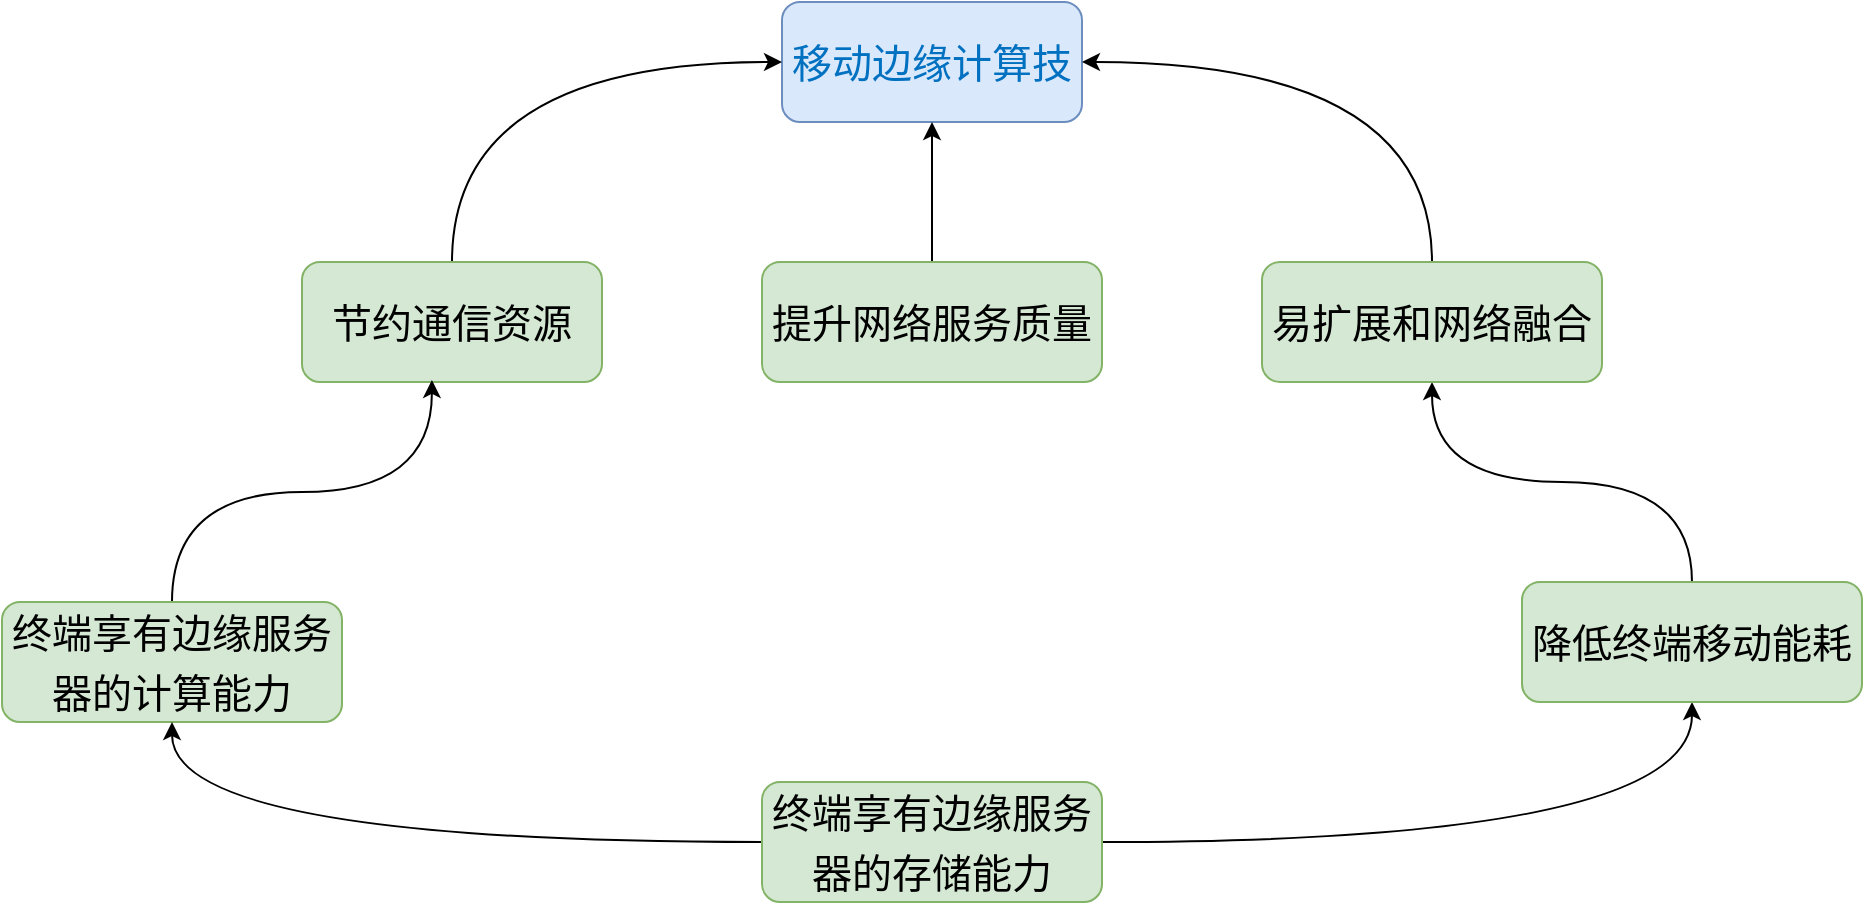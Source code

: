 <mxfile version="16.0.0" type="github">
  <diagram id="Xbrr13ljzXp9TSlu8mGl" name="第 1 页">
    <mxGraphModel dx="2070" dy="769" grid="1" gridSize="10" guides="1" tooltips="1" connect="1" arrows="1" fold="1" page="1" pageScale="1" pageWidth="827" pageHeight="1169" math="0" shadow="0">
      <root>
        <mxCell id="0" />
        <mxCell id="1" parent="0" />
        <mxCell id="5UCY4ZkF8fbwvM2Sklce-1" value="&lt;span style=&quot;font-size: 20px ; color: rgb(0 , 112 , 192)&quot;&gt;移动边缘计算技&lt;/span&gt;" style="rounded=1;whiteSpace=wrap;html=1;fontSize=20;fillColor=#dae8fc;strokeColor=#6c8ebf;" vertex="1" parent="1">
          <mxGeometry x="300" y="20" width="150" height="60" as="geometry" />
        </mxCell>
        <mxCell id="5UCY4ZkF8fbwvM2Sklce-8" style="edgeStyle=orthogonalEdgeStyle;rounded=0;orthogonalLoop=1;jettySize=auto;html=1;exitX=0.5;exitY=0;exitDx=0;exitDy=0;entryX=0;entryY=0.5;entryDx=0;entryDy=0;fontSize=20;curved=1;" edge="1" parent="1" source="5UCY4ZkF8fbwvM2Sklce-2" target="5UCY4ZkF8fbwvM2Sklce-1">
          <mxGeometry relative="1" as="geometry" />
        </mxCell>
        <mxCell id="5UCY4ZkF8fbwvM2Sklce-2" value="节约通信资源" style="rounded=1;whiteSpace=wrap;html=1;fontSize=20;fillColor=#d5e8d4;strokeColor=#82b366;" vertex="1" parent="1">
          <mxGeometry x="60" y="150" width="150" height="60" as="geometry" />
        </mxCell>
        <mxCell id="5UCY4ZkF8fbwvM2Sklce-9" style="edgeStyle=orthogonalEdgeStyle;curved=1;rounded=0;orthogonalLoop=1;jettySize=auto;html=1;exitX=0.5;exitY=0;exitDx=0;exitDy=0;fontSize=20;" edge="1" parent="1" source="5UCY4ZkF8fbwvM2Sklce-3" target="5UCY4ZkF8fbwvM2Sklce-1">
          <mxGeometry relative="1" as="geometry" />
        </mxCell>
        <mxCell id="5UCY4ZkF8fbwvM2Sklce-3" value="&lt;font style=&quot;font-size: 20px&quot;&gt;提升网络服务质量&lt;/font&gt;" style="rounded=1;whiteSpace=wrap;html=1;fontSize=20;fillColor=#d5e8d4;strokeColor=#82b366;" vertex="1" parent="1">
          <mxGeometry x="290" y="150" width="170" height="60" as="geometry" />
        </mxCell>
        <mxCell id="5UCY4ZkF8fbwvM2Sklce-11" style="edgeStyle=orthogonalEdgeStyle;curved=1;rounded=0;orthogonalLoop=1;jettySize=auto;html=1;exitX=0.5;exitY=0;exitDx=0;exitDy=0;entryX=0.433;entryY=0.983;entryDx=0;entryDy=0;entryPerimeter=0;fontSize=20;" edge="1" parent="1" source="5UCY4ZkF8fbwvM2Sklce-4" target="5UCY4ZkF8fbwvM2Sklce-2">
          <mxGeometry relative="1" as="geometry" />
        </mxCell>
        <mxCell id="5UCY4ZkF8fbwvM2Sklce-4" value="&lt;span style=&quot;line-height: 150%&quot;&gt;&lt;font style=&quot;font-size: 20px&quot;&gt;终端享有边缘服务器的计算能力&lt;/font&gt;&lt;/span&gt;" style="rounded=1;whiteSpace=wrap;html=1;fontSize=20;fillColor=#d5e8d4;strokeColor=#82b366;" vertex="1" parent="1">
          <mxGeometry x="-90" y="320" width="170" height="60" as="geometry" />
        </mxCell>
        <mxCell id="5UCY4ZkF8fbwvM2Sklce-12" style="edgeStyle=orthogonalEdgeStyle;curved=1;rounded=0;orthogonalLoop=1;jettySize=auto;html=1;entryX=0.5;entryY=1;entryDx=0;entryDy=0;fontSize=20;" edge="1" parent="1" source="5UCY4ZkF8fbwvM2Sklce-5" target="5UCY4ZkF8fbwvM2Sklce-4">
          <mxGeometry relative="1" as="geometry" />
        </mxCell>
        <mxCell id="5UCY4ZkF8fbwvM2Sklce-14" style="edgeStyle=orthogonalEdgeStyle;curved=1;rounded=0;orthogonalLoop=1;jettySize=auto;html=1;exitX=1;exitY=0.5;exitDx=0;exitDy=0;entryX=0.5;entryY=1;entryDx=0;entryDy=0;fontSize=20;" edge="1" parent="1" source="5UCY4ZkF8fbwvM2Sklce-5" target="5UCY4ZkF8fbwvM2Sklce-6">
          <mxGeometry relative="1" as="geometry" />
        </mxCell>
        <mxCell id="5UCY4ZkF8fbwvM2Sklce-5" value="&lt;span style=&quot;line-height: 150%&quot;&gt;&lt;font style=&quot;font-size: 20px&quot;&gt;终端享有边缘服务器的存储能力&lt;/font&gt;&lt;/span&gt;" style="rounded=1;whiteSpace=wrap;html=1;fontSize=20;fillColor=#d5e8d4;strokeColor=#82b366;" vertex="1" parent="1">
          <mxGeometry x="290" y="410" width="170" height="60" as="geometry" />
        </mxCell>
        <mxCell id="5UCY4ZkF8fbwvM2Sklce-13" style="edgeStyle=orthogonalEdgeStyle;curved=1;rounded=0;orthogonalLoop=1;jettySize=auto;html=1;exitX=0.5;exitY=0;exitDx=0;exitDy=0;entryX=0.5;entryY=1;entryDx=0;entryDy=0;fontSize=20;" edge="1" parent="1" source="5UCY4ZkF8fbwvM2Sklce-6" target="5UCY4ZkF8fbwvM2Sklce-7">
          <mxGeometry relative="1" as="geometry" />
        </mxCell>
        <mxCell id="5UCY4ZkF8fbwvM2Sklce-6" value="&lt;span style=&quot;line-height: 150%&quot;&gt;&lt;font style=&quot;font-size: 20px&quot;&gt;降低终端移动能耗&lt;/font&gt;&lt;/span&gt;" style="rounded=1;whiteSpace=wrap;html=1;fontSize=20;fillColor=#d5e8d4;strokeColor=#82b366;" vertex="1" parent="1">
          <mxGeometry x="670" y="310" width="170" height="60" as="geometry" />
        </mxCell>
        <mxCell id="5UCY4ZkF8fbwvM2Sklce-10" style="edgeStyle=orthogonalEdgeStyle;curved=1;rounded=0;orthogonalLoop=1;jettySize=auto;html=1;exitX=0.5;exitY=0;exitDx=0;exitDy=0;entryX=1;entryY=0.5;entryDx=0;entryDy=0;fontSize=20;" edge="1" parent="1" source="5UCY4ZkF8fbwvM2Sklce-7" target="5UCY4ZkF8fbwvM2Sklce-1">
          <mxGeometry relative="1" as="geometry" />
        </mxCell>
        <mxCell id="5UCY4ZkF8fbwvM2Sklce-7" value="&lt;span style=&quot;line-height: 150%&quot;&gt;&lt;font style=&quot;font-size: 20px&quot;&gt;易扩展和网络融合&lt;/font&gt;&lt;/span&gt;" style="rounded=1;whiteSpace=wrap;html=1;fontSize=20;fillColor=#d5e8d4;strokeColor=#82b366;" vertex="1" parent="1">
          <mxGeometry x="540" y="150" width="170" height="60" as="geometry" />
        </mxCell>
      </root>
    </mxGraphModel>
  </diagram>
</mxfile>
